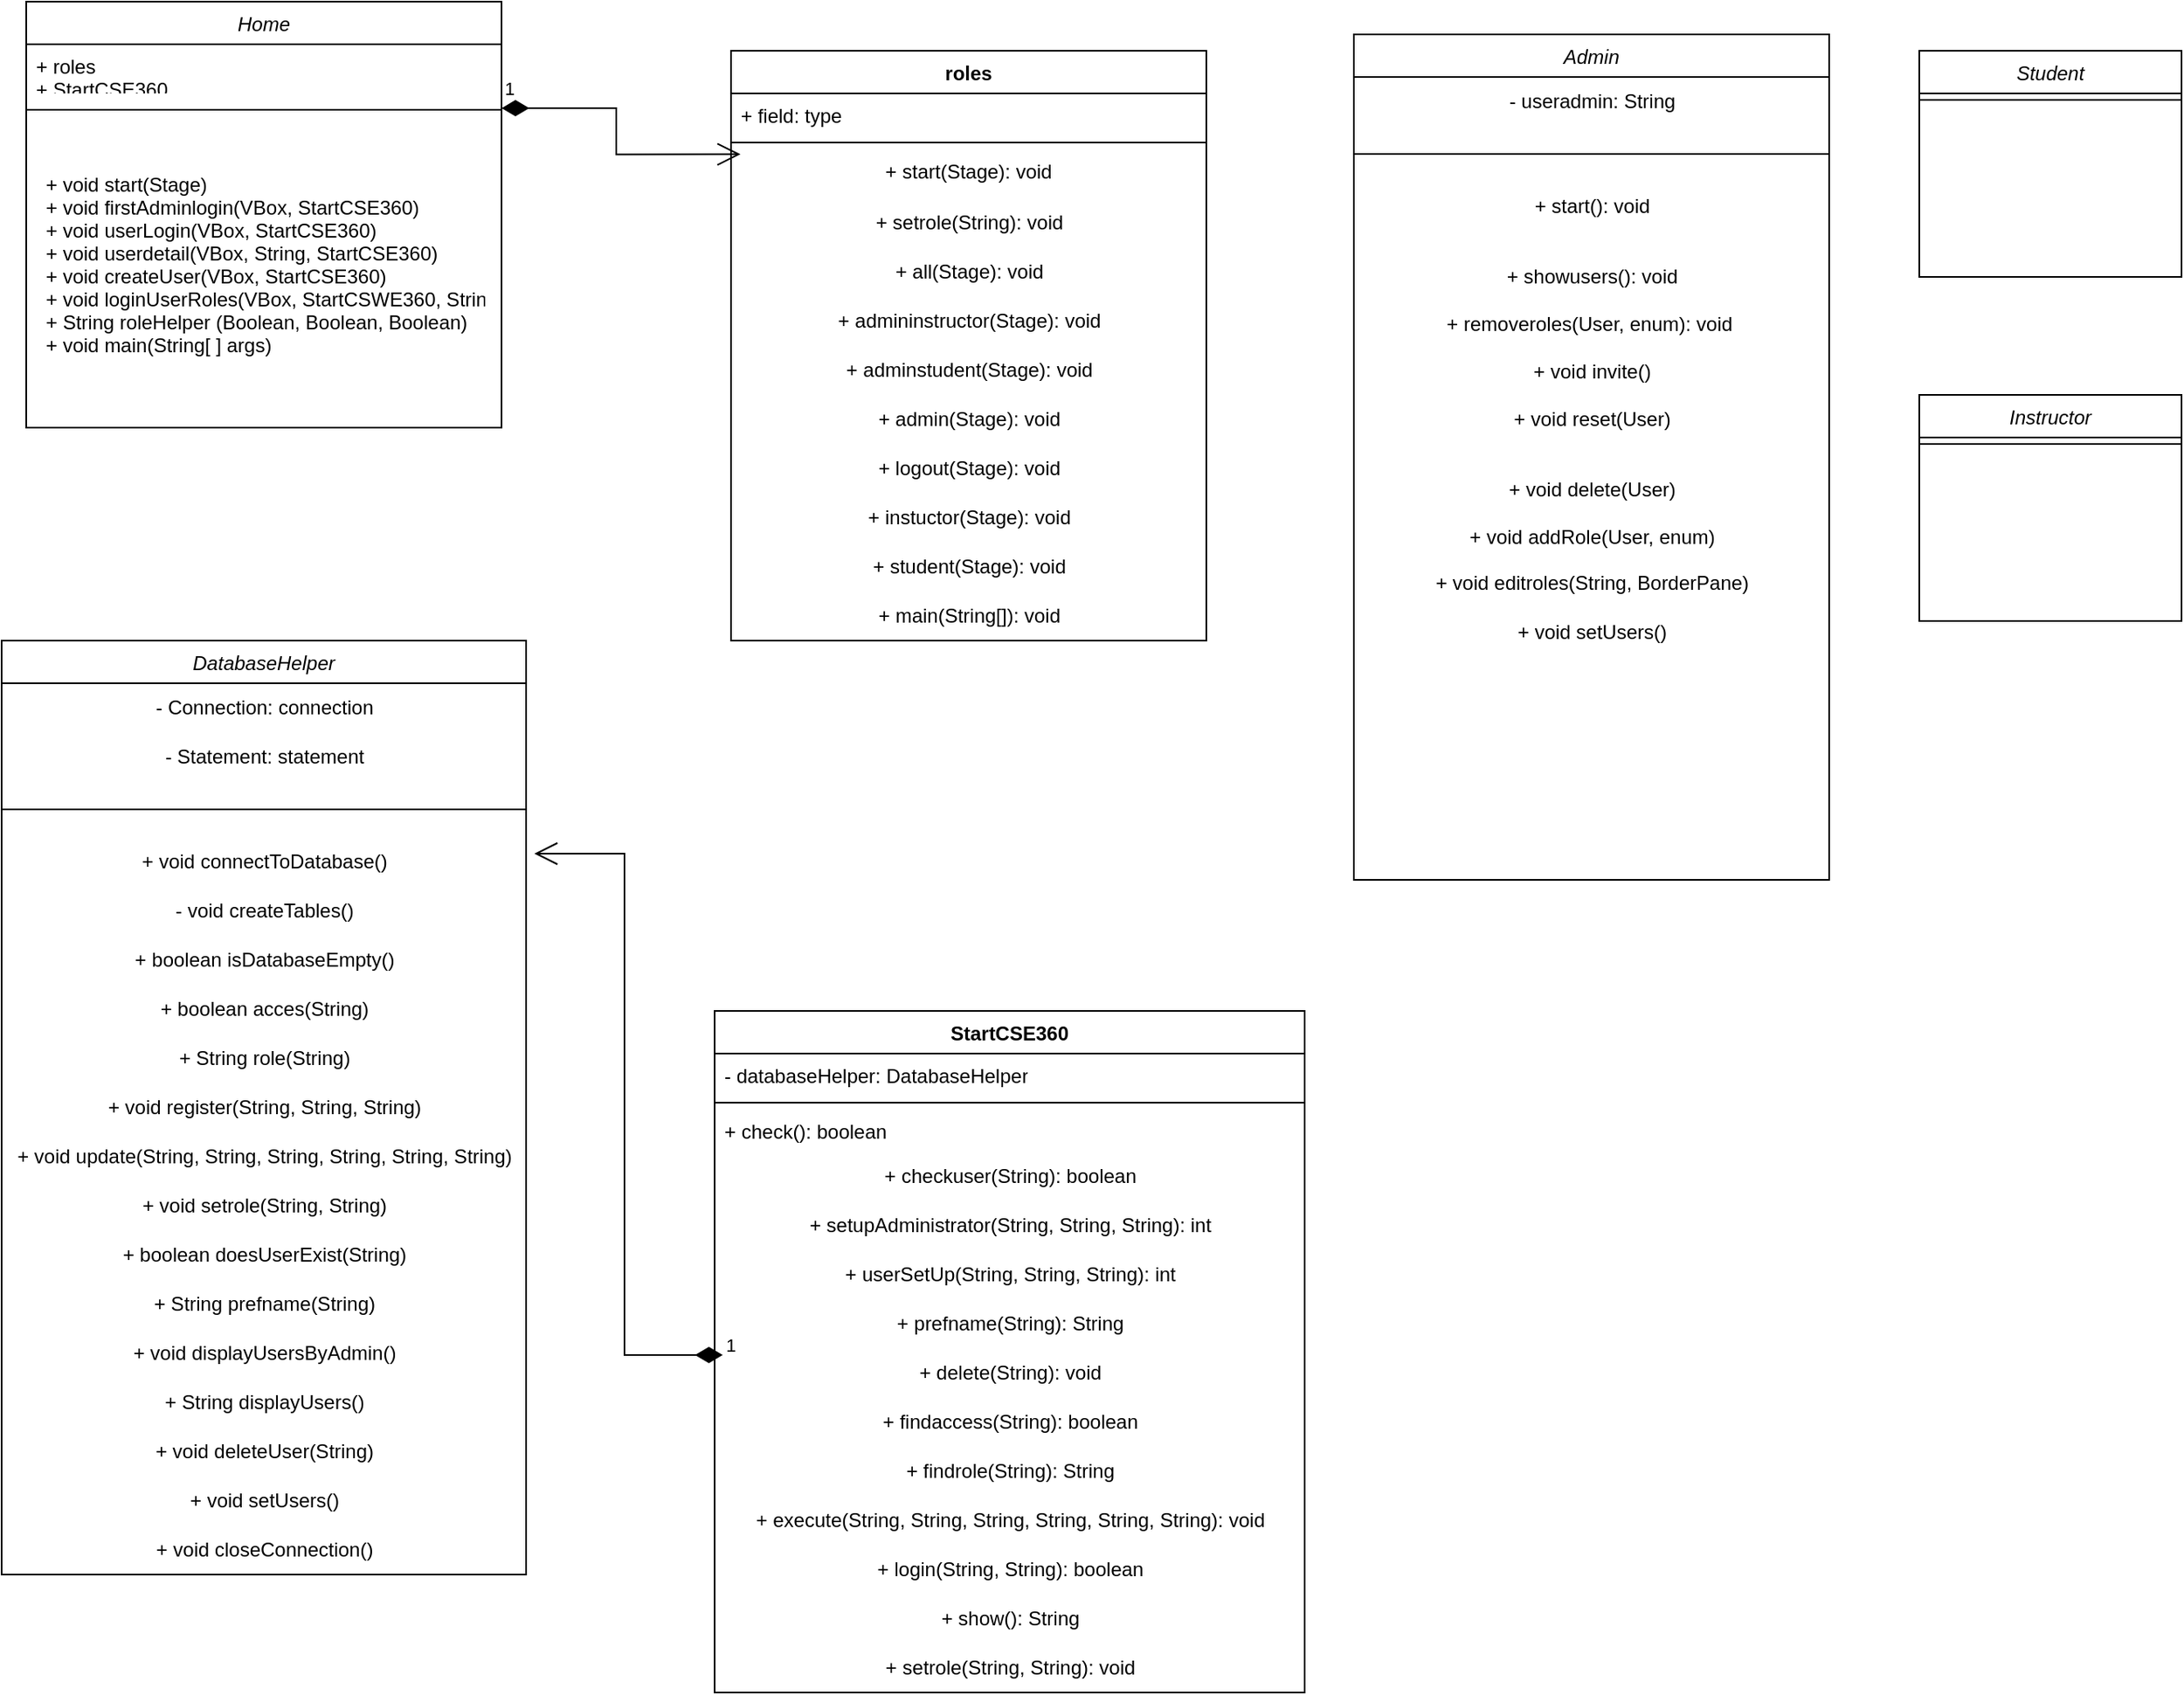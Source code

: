 <mxfile version="24.7.17">
  <diagram name="Page-1" id="ctMq2p94Id5YSrw-uo0k">
    <mxGraphModel dx="1719" dy="900" grid="1" gridSize="10" guides="1" tooltips="1" connect="1" arrows="1" fold="1" page="1" pageScale="1" pageWidth="850" pageHeight="1100" math="0" shadow="0">
      <root>
        <mxCell id="0" />
        <mxCell id="1" parent="0" />
        <mxCell id="kllssjLPhVET7LkKiRfW-1" value="Home" style="swimlane;fontStyle=2;align=center;verticalAlign=top;childLayout=stackLayout;horizontal=1;startSize=26;horizontalStack=0;resizeParent=1;resizeLast=0;collapsible=1;marginBottom=0;rounded=0;shadow=0;strokeWidth=1;spacingTop=0;" parent="1" vertex="1">
          <mxGeometry x="40" y="40" width="290" height="260" as="geometry">
            <mxRectangle x="150" y="10" width="160" height="26" as="alternateBounds" />
          </mxGeometry>
        </mxCell>
        <mxCell id="kllssjLPhVET7LkKiRfW-2" value="+ roles&#xa;+ StartCSE360" style="text;align=left;verticalAlign=top;spacingLeft=4;spacingRight=4;overflow=hidden;rotatable=0;points=[[0,0.5],[1,0.5]];portConstraint=eastwest;rounded=0;shadow=0;html=0;" parent="kllssjLPhVET7LkKiRfW-1" vertex="1">
          <mxGeometry y="26" width="290" height="26" as="geometry" />
        </mxCell>
        <mxCell id="kllssjLPhVET7LkKiRfW-11" value="" style="line;html=1;strokeWidth=1;align=left;verticalAlign=middle;spacingTop=-1;spacingLeft=3;spacingRight=3;rotatable=0;labelPosition=right;points=[];portConstraint=eastwest;" parent="kllssjLPhVET7LkKiRfW-1" vertex="1">
          <mxGeometry y="52" width="290" height="28" as="geometry" />
        </mxCell>
        <mxCell id="kllssjLPhVET7LkKiRfW-12" value="+ void start(Stage)&#xa;+ void firstAdminlogin(VBox, StartCSE360)&#xa;+ void userLogin(VBox, StartCSE360)&#xa;+ void userdetail(VBox, String, StartCSE360)&#xa;+ void createUser(VBox, StartCSE360)&#xa;+ void loginUserRoles(VBox, StartCSWE360, String)&#xa;+ String roleHelper (Boolean, Boolean, Boolean)&#xa;+ void main(String[ ] args)" style="text;align=left;verticalAlign=top;spacingLeft=5;spacingRight=4;overflow=hidden;rotatable=0;points=[[0,0.5],[1,0.5]];portConstraint=eastwest;spacingTop=13;spacing=7;labelBorderColor=none;labelBackgroundColor=none;" parent="kllssjLPhVET7LkKiRfW-1" vertex="1">
          <mxGeometry y="80" width="290" height="180" as="geometry" />
        </mxCell>
        <mxCell id="kllssjLPhVET7LkKiRfW-13" value="Student" style="swimlane;fontStyle=2;align=center;verticalAlign=top;childLayout=stackLayout;horizontal=1;startSize=26;horizontalStack=0;resizeParent=1;resizeLast=0;collapsible=1;marginBottom=0;rounded=0;shadow=0;strokeWidth=1;" parent="1" vertex="1">
          <mxGeometry x="1195" y="70" width="160" height="138" as="geometry">
            <mxRectangle x="130" y="380" width="160" height="26" as="alternateBounds" />
          </mxGeometry>
        </mxCell>
        <mxCell id="kllssjLPhVET7LkKiRfW-14" value="" style="line;html=1;strokeWidth=1;align=left;verticalAlign=middle;spacingTop=-1;spacingLeft=3;spacingRight=3;rotatable=0;labelPosition=right;points=[];portConstraint=eastwest;" parent="kllssjLPhVET7LkKiRfW-13" vertex="1">
          <mxGeometry y="26" width="160" height="8" as="geometry" />
        </mxCell>
        <mxCell id="kllssjLPhVET7LkKiRfW-21" value="Instructor" style="swimlane;fontStyle=2;align=center;verticalAlign=top;childLayout=stackLayout;horizontal=1;startSize=26;horizontalStack=0;resizeParent=1;resizeLast=0;collapsible=1;marginBottom=0;rounded=0;shadow=0;strokeWidth=1;" parent="1" vertex="1">
          <mxGeometry x="1195" y="280" width="160" height="138" as="geometry">
            <mxRectangle x="130" y="380" width="160" height="26" as="alternateBounds" />
          </mxGeometry>
        </mxCell>
        <mxCell id="kllssjLPhVET7LkKiRfW-22" value="" style="line;html=1;strokeWidth=1;align=left;verticalAlign=middle;spacingTop=-1;spacingLeft=3;spacingRight=3;rotatable=0;labelPosition=right;points=[];portConstraint=eastwest;" parent="kllssjLPhVET7LkKiRfW-21" vertex="1">
          <mxGeometry y="26" width="160" height="8" as="geometry" />
        </mxCell>
        <mxCell id="kllssjLPhVET7LkKiRfW-15" value="Admin" style="swimlane;fontStyle=2;align=center;verticalAlign=top;childLayout=stackLayout;horizontal=1;startSize=26;horizontalStack=0;resizeParent=1;resizeLast=0;collapsible=1;marginBottom=0;rounded=0;shadow=0;strokeWidth=1;" parent="1" vertex="1">
          <mxGeometry x="850" y="60" width="290" height="516" as="geometry">
            <mxRectangle x="340" y="380" width="170" height="26" as="alternateBounds" />
          </mxGeometry>
        </mxCell>
        <mxCell id="kllssjLPhVET7LkKiRfW-38" value="- useradmin: String" style="text;html=1;align=center;verticalAlign=middle;resizable=0;points=[];autosize=1;strokeColor=none;fillColor=none;" parent="kllssjLPhVET7LkKiRfW-15" vertex="1">
          <mxGeometry y="26" width="290" height="30" as="geometry" />
        </mxCell>
        <mxCell id="kllssjLPhVET7LkKiRfW-16" value="" style="line;html=1;strokeWidth=1;align=left;verticalAlign=middle;spacingTop=-1;spacingLeft=3;spacingRight=3;rotatable=0;labelPosition=right;points=[];portConstraint=eastwest;" parent="kllssjLPhVET7LkKiRfW-15" vertex="1">
          <mxGeometry y="56" width="290" height="34" as="geometry" />
        </mxCell>
        <mxCell id="SJlAwtRStTT4HypsvH_w-40" value="+ start(): void" style="text;html=1;align=center;verticalAlign=middle;resizable=0;points=[];autosize=1;strokeColor=none;fillColor=none;" vertex="1" parent="kllssjLPhVET7LkKiRfW-15">
          <mxGeometry y="90" width="290" height="30" as="geometry" />
        </mxCell>
        <mxCell id="kllssjLPhVET7LkKiRfW-19" value="&lt;div&gt;&lt;br&gt;&lt;/div&gt;&lt;div&gt;+ showusers(): void&lt;/div&gt;&lt;div&gt;&lt;br&gt;&lt;/div&gt;&lt;div&gt;+ removeroles(User, enum): void&amp;nbsp;&lt;br&gt;&lt;/div&gt;" style="text;html=1;align=center;verticalAlign=middle;resizable=0;points=[];autosize=1;strokeColor=none;fillColor=none;" parent="kllssjLPhVET7LkKiRfW-15" vertex="1">
          <mxGeometry y="120" width="290" height="70" as="geometry" />
        </mxCell>
        <mxCell id="kllssjLPhVET7LkKiRfW-17" value="&lt;div&gt;+ void invite()&lt;/div&gt;&lt;div&gt;&lt;br&gt;&lt;/div&gt;&lt;div&gt;+ void reset(User)&lt;br&gt;&lt;/div&gt;" style="text;html=1;align=center;verticalAlign=middle;resizable=0;points=[];autosize=1;strokeColor=none;fillColor=none;" parent="kllssjLPhVET7LkKiRfW-15" vertex="1">
          <mxGeometry y="190" width="290" height="60" as="geometry" />
        </mxCell>
        <mxCell id="kllssjLPhVET7LkKiRfW-18" value="&lt;div&gt;&lt;br&gt;&lt;/div&gt;&lt;div&gt;+ void delete(User)&lt;br&gt;&lt;/div&gt;&lt;div&gt;&lt;br&gt;&lt;/div&gt;&lt;div&gt;+ void addRole(User, enum)&lt;br&gt;&lt;/div&gt;" style="text;html=1;align=center;verticalAlign=middle;resizable=0;points=[];autosize=1;strokeColor=none;fillColor=none;" parent="kllssjLPhVET7LkKiRfW-15" vertex="1">
          <mxGeometry y="250" width="290" height="70" as="geometry" />
        </mxCell>
        <mxCell id="kllssjLPhVET7LkKiRfW-20" value="+ void editroles(String, BorderPane)" style="text;html=1;align=center;verticalAlign=middle;resizable=0;points=[];autosize=1;strokeColor=none;fillColor=none;" parent="kllssjLPhVET7LkKiRfW-15" vertex="1">
          <mxGeometry y="320" width="290" height="30" as="geometry" />
        </mxCell>
        <mxCell id="kllssjLPhVET7LkKiRfW-37" value="+ void setUsers()" style="text;html=1;align=center;verticalAlign=middle;resizable=0;points=[];autosize=1;strokeColor=none;fillColor=none;" parent="kllssjLPhVET7LkKiRfW-15" vertex="1">
          <mxGeometry y="350" width="290" height="30" as="geometry" />
        </mxCell>
        <mxCell id="kllssjLPhVET7LkKiRfW-39" value="DatabaseHelper" style="swimlane;fontStyle=2;align=center;verticalAlign=top;childLayout=stackLayout;horizontal=1;startSize=26;horizontalStack=0;resizeParent=1;resizeLast=0;collapsible=1;marginBottom=0;rounded=0;shadow=0;strokeWidth=1;" parent="1" vertex="1">
          <mxGeometry x="25" y="430" width="320" height="570" as="geometry">
            <mxRectangle x="130" y="380" width="160" height="26" as="alternateBounds" />
          </mxGeometry>
        </mxCell>
        <mxCell id="kllssjLPhVET7LkKiRfW-42" value="- Connection: connection" style="text;html=1;align=center;verticalAlign=middle;resizable=0;points=[];autosize=1;strokeColor=none;fillColor=none;" parent="kllssjLPhVET7LkKiRfW-39" vertex="1">
          <mxGeometry y="26" width="320" height="30" as="geometry" />
        </mxCell>
        <mxCell id="kllssjLPhVET7LkKiRfW-43" value="- Statement: statement" style="text;html=1;align=center;verticalAlign=middle;resizable=0;points=[];autosize=1;strokeColor=none;fillColor=none;" parent="kllssjLPhVET7LkKiRfW-39" vertex="1">
          <mxGeometry y="56" width="320" height="30" as="geometry" />
        </mxCell>
        <mxCell id="kllssjLPhVET7LkKiRfW-40" value="" style="line;html=1;strokeWidth=1;align=left;verticalAlign=middle;spacingTop=-1;spacingLeft=3;spacingRight=3;rotatable=0;labelPosition=right;points=[];portConstraint=eastwest;" parent="kllssjLPhVET7LkKiRfW-39" vertex="1">
          <mxGeometry y="86" width="320" height="34" as="geometry" />
        </mxCell>
        <mxCell id="kllssjLPhVET7LkKiRfW-41" value="+ void connectToDatabase()" style="text;html=1;align=center;verticalAlign=middle;resizable=0;points=[];autosize=1;strokeColor=none;fillColor=none;" parent="kllssjLPhVET7LkKiRfW-39" vertex="1">
          <mxGeometry y="120" width="320" height="30" as="geometry" />
        </mxCell>
        <mxCell id="kllssjLPhVET7LkKiRfW-44" value="- void createTables()" style="text;html=1;align=center;verticalAlign=middle;resizable=0;points=[];autosize=1;strokeColor=none;fillColor=none;" parent="kllssjLPhVET7LkKiRfW-39" vertex="1">
          <mxGeometry y="150" width="320" height="30" as="geometry" />
        </mxCell>
        <mxCell id="kllssjLPhVET7LkKiRfW-45" value="+ boolean isDatabaseEmpty()" style="text;html=1;align=center;verticalAlign=middle;resizable=0;points=[];autosize=1;strokeColor=none;fillColor=none;" parent="kllssjLPhVET7LkKiRfW-39" vertex="1">
          <mxGeometry y="180" width="320" height="30" as="geometry" />
        </mxCell>
        <mxCell id="kllssjLPhVET7LkKiRfW-47" value="+ boolean acces(String)" style="text;html=1;align=center;verticalAlign=middle;resizable=0;points=[];autosize=1;strokeColor=none;fillColor=none;" parent="kllssjLPhVET7LkKiRfW-39" vertex="1">
          <mxGeometry y="210" width="320" height="30" as="geometry" />
        </mxCell>
        <mxCell id="kllssjLPhVET7LkKiRfW-48" value="+ String role(String)" style="text;html=1;align=center;verticalAlign=middle;resizable=0;points=[];autosize=1;strokeColor=none;fillColor=none;" parent="kllssjLPhVET7LkKiRfW-39" vertex="1">
          <mxGeometry y="240" width="320" height="30" as="geometry" />
        </mxCell>
        <mxCell id="kllssjLPhVET7LkKiRfW-49" value="+ void register(String, String, String)" style="text;html=1;align=center;verticalAlign=middle;resizable=0;points=[];autosize=1;strokeColor=none;fillColor=none;" parent="kllssjLPhVET7LkKiRfW-39" vertex="1">
          <mxGeometry y="270" width="320" height="30" as="geometry" />
        </mxCell>
        <mxCell id="kllssjLPhVET7LkKiRfW-51" value="+ void update(String, String, String, String, String, String)" style="text;html=1;align=center;verticalAlign=middle;resizable=0;points=[];autosize=1;strokeColor=none;fillColor=none;" parent="kllssjLPhVET7LkKiRfW-39" vertex="1">
          <mxGeometry y="300" width="320" height="30" as="geometry" />
        </mxCell>
        <mxCell id="kllssjLPhVET7LkKiRfW-52" value="+ void setrole(String, String)" style="text;html=1;align=center;verticalAlign=middle;resizable=0;points=[];autosize=1;strokeColor=none;fillColor=none;" parent="kllssjLPhVET7LkKiRfW-39" vertex="1">
          <mxGeometry y="330" width="320" height="30" as="geometry" />
        </mxCell>
        <mxCell id="kllssjLPhVET7LkKiRfW-53" value="+ boolean doesUserExist(String)" style="text;html=1;align=center;verticalAlign=middle;resizable=0;points=[];autosize=1;strokeColor=none;fillColor=none;" parent="kllssjLPhVET7LkKiRfW-39" vertex="1">
          <mxGeometry y="360" width="320" height="30" as="geometry" />
        </mxCell>
        <mxCell id="SJlAwtRStTT4HypsvH_w-1" value="+ String prefname(String)" style="text;html=1;align=center;verticalAlign=middle;resizable=0;points=[];autosize=1;strokeColor=none;fillColor=none;" vertex="1" parent="kllssjLPhVET7LkKiRfW-39">
          <mxGeometry y="390" width="320" height="30" as="geometry" />
        </mxCell>
        <mxCell id="SJlAwtRStTT4HypsvH_w-2" value="+ void displayUsersByAdmin()" style="text;html=1;align=center;verticalAlign=middle;resizable=0;points=[];autosize=1;strokeColor=none;fillColor=none;" vertex="1" parent="kllssjLPhVET7LkKiRfW-39">
          <mxGeometry y="420" width="320" height="30" as="geometry" />
        </mxCell>
        <mxCell id="SJlAwtRStTT4HypsvH_w-3" value="+ String displayUsers()" style="text;html=1;align=center;verticalAlign=middle;resizable=0;points=[];autosize=1;strokeColor=none;fillColor=none;" vertex="1" parent="kllssjLPhVET7LkKiRfW-39">
          <mxGeometry y="450" width="320" height="30" as="geometry" />
        </mxCell>
        <mxCell id="SJlAwtRStTT4HypsvH_w-4" value="+ void deleteUser(String)" style="text;html=1;align=center;verticalAlign=middle;resizable=0;points=[];autosize=1;strokeColor=none;fillColor=none;" vertex="1" parent="kllssjLPhVET7LkKiRfW-39">
          <mxGeometry y="480" width="320" height="30" as="geometry" />
        </mxCell>
        <mxCell id="SJlAwtRStTT4HypsvH_w-5" value="+ void setUsers()" style="text;html=1;align=center;verticalAlign=middle;resizable=0;points=[];autosize=1;strokeColor=none;fillColor=none;" vertex="1" parent="kllssjLPhVET7LkKiRfW-39">
          <mxGeometry y="510" width="320" height="30" as="geometry" />
        </mxCell>
        <mxCell id="SJlAwtRStTT4HypsvH_w-6" value="+ void closeConnection()" style="text;html=1;align=center;verticalAlign=middle;resizable=0;points=[];autosize=1;strokeColor=none;fillColor=none;" vertex="1" parent="kllssjLPhVET7LkKiRfW-39">
          <mxGeometry y="540" width="320" height="30" as="geometry" />
        </mxCell>
        <mxCell id="SJlAwtRStTT4HypsvH_w-11" value="roles" style="swimlane;fontStyle=1;align=center;verticalAlign=top;childLayout=stackLayout;horizontal=1;startSize=26;horizontalStack=0;resizeParent=1;resizeParentMax=0;resizeLast=0;collapsible=1;marginBottom=0;whiteSpace=wrap;html=1;" vertex="1" parent="1">
          <mxGeometry x="470" y="70" width="290" height="360" as="geometry" />
        </mxCell>
        <mxCell id="SJlAwtRStTT4HypsvH_w-12" value="+ field: type" style="text;strokeColor=none;fillColor=none;align=left;verticalAlign=top;spacingLeft=4;spacingRight=4;overflow=hidden;rotatable=0;points=[[0,0.5],[1,0.5]];portConstraint=eastwest;whiteSpace=wrap;html=1;" vertex="1" parent="SJlAwtRStTT4HypsvH_w-11">
          <mxGeometry y="26" width="290" height="26" as="geometry" />
        </mxCell>
        <mxCell id="SJlAwtRStTT4HypsvH_w-13" value="" style="line;strokeWidth=1;fillColor=none;align=left;verticalAlign=middle;spacingTop=-1;spacingLeft=3;spacingRight=3;rotatable=0;labelPosition=right;points=[];portConstraint=eastwest;strokeColor=inherit;" vertex="1" parent="SJlAwtRStTT4HypsvH_w-11">
          <mxGeometry y="52" width="290" height="8" as="geometry" />
        </mxCell>
        <mxCell id="SJlAwtRStTT4HypsvH_w-14" value="+ start(Stage): void" style="text;strokeColor=none;fillColor=none;align=center;verticalAlign=top;spacingLeft=4;spacingRight=4;overflow=hidden;rotatable=0;points=[[0,0.5],[1,0.5]];portConstraint=eastwest;whiteSpace=wrap;html=1;" vertex="1" parent="SJlAwtRStTT4HypsvH_w-11">
          <mxGeometry y="60" width="290" height="30" as="geometry" />
        </mxCell>
        <mxCell id="SJlAwtRStTT4HypsvH_w-15" value="+ setrole(String): void" style="text;html=1;align=center;verticalAlign=middle;resizable=0;points=[];autosize=1;strokeColor=none;fillColor=none;" vertex="1" parent="SJlAwtRStTT4HypsvH_w-11">
          <mxGeometry y="90" width="290" height="30" as="geometry" />
        </mxCell>
        <mxCell id="SJlAwtRStTT4HypsvH_w-16" value="+ all(Stage): void" style="text;html=1;align=center;verticalAlign=middle;resizable=0;points=[];autosize=1;strokeColor=none;fillColor=none;" vertex="1" parent="SJlAwtRStTT4HypsvH_w-11">
          <mxGeometry y="120" width="290" height="30" as="geometry" />
        </mxCell>
        <mxCell id="SJlAwtRStTT4HypsvH_w-17" value="+ admininstructor(Stage): void" style="text;html=1;align=center;verticalAlign=middle;resizable=0;points=[];autosize=1;strokeColor=none;fillColor=none;" vertex="1" parent="SJlAwtRStTT4HypsvH_w-11">
          <mxGeometry y="150" width="290" height="30" as="geometry" />
        </mxCell>
        <mxCell id="SJlAwtRStTT4HypsvH_w-18" value="+ adminstudent(Stage): void" style="text;html=1;align=center;verticalAlign=middle;resizable=0;points=[];autosize=1;strokeColor=none;fillColor=none;" vertex="1" parent="SJlAwtRStTT4HypsvH_w-11">
          <mxGeometry y="180" width="290" height="30" as="geometry" />
        </mxCell>
        <mxCell id="SJlAwtRStTT4HypsvH_w-19" value="+ admin(Stage): void" style="text;html=1;align=center;verticalAlign=middle;resizable=0;points=[];autosize=1;strokeColor=none;fillColor=none;" vertex="1" parent="SJlAwtRStTT4HypsvH_w-11">
          <mxGeometry y="210" width="290" height="30" as="geometry" />
        </mxCell>
        <mxCell id="SJlAwtRStTT4HypsvH_w-20" value="+ logout(Stage): void" style="text;html=1;align=center;verticalAlign=middle;resizable=0;points=[];autosize=1;strokeColor=none;fillColor=none;" vertex="1" parent="SJlAwtRStTT4HypsvH_w-11">
          <mxGeometry y="240" width="290" height="30" as="geometry" />
        </mxCell>
        <mxCell id="SJlAwtRStTT4HypsvH_w-21" value="+ instuctor(Stage): void" style="text;html=1;align=center;verticalAlign=middle;resizable=0;points=[];autosize=1;strokeColor=none;fillColor=none;" vertex="1" parent="SJlAwtRStTT4HypsvH_w-11">
          <mxGeometry y="270" width="290" height="30" as="geometry" />
        </mxCell>
        <mxCell id="SJlAwtRStTT4HypsvH_w-22" value="+ student(Stage): void" style="text;html=1;align=center;verticalAlign=middle;resizable=0;points=[];autosize=1;strokeColor=none;fillColor=none;" vertex="1" parent="SJlAwtRStTT4HypsvH_w-11">
          <mxGeometry y="300" width="290" height="30" as="geometry" />
        </mxCell>
        <mxCell id="SJlAwtRStTT4HypsvH_w-23" value="+ main(String[]): void" style="text;html=1;align=center;verticalAlign=middle;resizable=0;points=[];autosize=1;strokeColor=none;fillColor=none;" vertex="1" parent="SJlAwtRStTT4HypsvH_w-11">
          <mxGeometry y="330" width="290" height="30" as="geometry" />
        </mxCell>
        <mxCell id="SJlAwtRStTT4HypsvH_w-24" value="StartCSE360" style="swimlane;fontStyle=1;align=center;verticalAlign=top;childLayout=stackLayout;horizontal=1;startSize=26;horizontalStack=0;resizeParent=1;resizeParentMax=0;resizeLast=0;collapsible=1;marginBottom=0;whiteSpace=wrap;html=1;" vertex="1" parent="1">
          <mxGeometry x="460" y="656" width="360" height="416" as="geometry" />
        </mxCell>
        <mxCell id="SJlAwtRStTT4HypsvH_w-25" value="- databaseHelper: DatabaseHelper" style="text;strokeColor=none;fillColor=none;align=left;verticalAlign=top;spacingLeft=4;spacingRight=4;overflow=hidden;rotatable=0;points=[[0,0.5],[1,0.5]];portConstraint=eastwest;whiteSpace=wrap;html=1;" vertex="1" parent="SJlAwtRStTT4HypsvH_w-24">
          <mxGeometry y="26" width="360" height="26" as="geometry" />
        </mxCell>
        <mxCell id="SJlAwtRStTT4HypsvH_w-26" value="" style="line;strokeWidth=1;fillColor=none;align=left;verticalAlign=middle;spacingTop=-1;spacingLeft=3;spacingRight=3;rotatable=0;labelPosition=right;points=[];portConstraint=eastwest;strokeColor=inherit;" vertex="1" parent="SJlAwtRStTT4HypsvH_w-24">
          <mxGeometry y="52" width="360" height="8" as="geometry" />
        </mxCell>
        <mxCell id="SJlAwtRStTT4HypsvH_w-27" value="+ check(): boolean" style="text;strokeColor=none;fillColor=none;align=left;verticalAlign=top;spacingLeft=4;spacingRight=4;overflow=hidden;rotatable=0;points=[[0,0.5],[1,0.5]];portConstraint=eastwest;whiteSpace=wrap;html=1;" vertex="1" parent="SJlAwtRStTT4HypsvH_w-24">
          <mxGeometry y="60" width="360" height="26" as="geometry" />
        </mxCell>
        <mxCell id="SJlAwtRStTT4HypsvH_w-28" value="+ checkuser(String): boolean" style="text;html=1;align=center;verticalAlign=middle;resizable=0;points=[];autosize=1;strokeColor=none;fillColor=none;" vertex="1" parent="SJlAwtRStTT4HypsvH_w-24">
          <mxGeometry y="86" width="360" height="30" as="geometry" />
        </mxCell>
        <mxCell id="SJlAwtRStTT4HypsvH_w-29" value="+ setupAdministrator(String, String, String): int" style="text;html=1;align=center;verticalAlign=middle;resizable=0;points=[];autosize=1;strokeColor=none;fillColor=none;" vertex="1" parent="SJlAwtRStTT4HypsvH_w-24">
          <mxGeometry y="116" width="360" height="30" as="geometry" />
        </mxCell>
        <mxCell id="SJlAwtRStTT4HypsvH_w-30" value="+ userSetUp(String, String, String): int" style="text;html=1;align=center;verticalAlign=middle;resizable=0;points=[];autosize=1;strokeColor=none;fillColor=none;" vertex="1" parent="SJlAwtRStTT4HypsvH_w-24">
          <mxGeometry y="146" width="360" height="30" as="geometry" />
        </mxCell>
        <mxCell id="SJlAwtRStTT4HypsvH_w-31" value="+ prefname(String): String" style="text;html=1;align=center;verticalAlign=middle;resizable=0;points=[];autosize=1;strokeColor=none;fillColor=none;" vertex="1" parent="SJlAwtRStTT4HypsvH_w-24">
          <mxGeometry y="176" width="360" height="30" as="geometry" />
        </mxCell>
        <mxCell id="SJlAwtRStTT4HypsvH_w-41" value="1" style="endArrow=open;html=1;endSize=12;startArrow=diamondThin;startSize=14;startFill=1;edgeStyle=orthogonalEdgeStyle;align=left;verticalAlign=bottom;rounded=0;" edge="1" parent="SJlAwtRStTT4HypsvH_w-24">
          <mxGeometry x="-1" y="3" relative="1" as="geometry">
            <mxPoint x="5" y="210" as="sourcePoint" />
            <mxPoint x="-110" y="-96" as="targetPoint" />
            <Array as="points">
              <mxPoint x="-55" y="210" />
              <mxPoint x="-55" y="-96" />
            </Array>
          </mxGeometry>
        </mxCell>
        <mxCell id="SJlAwtRStTT4HypsvH_w-32" value="+ delete(String): void" style="text;html=1;align=center;verticalAlign=middle;resizable=0;points=[];autosize=1;strokeColor=none;fillColor=none;" vertex="1" parent="SJlAwtRStTT4HypsvH_w-24">
          <mxGeometry y="206" width="360" height="30" as="geometry" />
        </mxCell>
        <mxCell id="SJlAwtRStTT4HypsvH_w-33" value="+ findaccess(String): boolean" style="text;html=1;align=center;verticalAlign=middle;resizable=0;points=[];autosize=1;strokeColor=none;fillColor=none;" vertex="1" parent="SJlAwtRStTT4HypsvH_w-24">
          <mxGeometry y="236" width="360" height="30" as="geometry" />
        </mxCell>
        <mxCell id="SJlAwtRStTT4HypsvH_w-34" value="+ findrole(String): String" style="text;html=1;align=center;verticalAlign=middle;resizable=0;points=[];autosize=1;strokeColor=none;fillColor=none;" vertex="1" parent="SJlAwtRStTT4HypsvH_w-24">
          <mxGeometry y="266" width="360" height="30" as="geometry" />
        </mxCell>
        <mxCell id="SJlAwtRStTT4HypsvH_w-35" value="+ execute(String, String, String, String, String, String): void" style="text;html=1;align=center;verticalAlign=middle;resizable=0;points=[];autosize=1;strokeColor=none;fillColor=none;" vertex="1" parent="SJlAwtRStTT4HypsvH_w-24">
          <mxGeometry y="296" width="360" height="30" as="geometry" />
        </mxCell>
        <mxCell id="SJlAwtRStTT4HypsvH_w-36" value="+ login(String, String): boolean" style="text;html=1;align=center;verticalAlign=middle;resizable=0;points=[];autosize=1;strokeColor=none;fillColor=none;" vertex="1" parent="SJlAwtRStTT4HypsvH_w-24">
          <mxGeometry y="326" width="360" height="30" as="geometry" />
        </mxCell>
        <mxCell id="SJlAwtRStTT4HypsvH_w-37" value="+ show(): String" style="text;html=1;align=center;verticalAlign=middle;resizable=0;points=[];autosize=1;strokeColor=none;fillColor=none;" vertex="1" parent="SJlAwtRStTT4HypsvH_w-24">
          <mxGeometry y="356" width="360" height="30" as="geometry" />
        </mxCell>
        <mxCell id="SJlAwtRStTT4HypsvH_w-38" value="+ setrole(String, String): void" style="text;html=1;align=center;verticalAlign=middle;resizable=0;points=[];autosize=1;strokeColor=none;fillColor=none;" vertex="1" parent="SJlAwtRStTT4HypsvH_w-24">
          <mxGeometry y="386" width="360" height="30" as="geometry" />
        </mxCell>
        <mxCell id="SJlAwtRStTT4HypsvH_w-42" value="1" style="endArrow=open;html=1;endSize=12;startArrow=diamondThin;startSize=14;startFill=1;edgeStyle=orthogonalEdgeStyle;align=left;verticalAlign=bottom;rounded=0;entryX=0.02;entryY=0.105;entryDx=0;entryDy=0;entryPerimeter=0;exitX=1;exitY=0.25;exitDx=0;exitDy=0;" edge="1" parent="1" source="kllssjLPhVET7LkKiRfW-1" target="SJlAwtRStTT4HypsvH_w-14">
          <mxGeometry x="-1" y="3" relative="1" as="geometry">
            <mxPoint x="320" y="100" as="sourcePoint" />
            <mxPoint x="480" y="100" as="targetPoint" />
          </mxGeometry>
        </mxCell>
      </root>
    </mxGraphModel>
  </diagram>
</mxfile>
